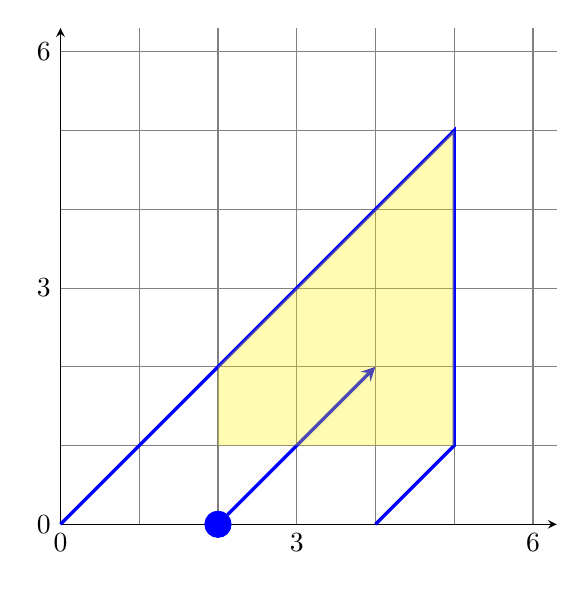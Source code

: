\begin{tikzpicture}[
arrow/.style={draw,->,>=stealth},
]

%grid
\draw[black!50] (0,0) grid (6.3,6.3);
\draw[arrow] (0,0) -- (6.3,0);
\path (0,0) -- (6,0) node[pos=0,below] {0} node[pos=.5,below] {3} node[pos=1,below] {6};
\draw[arrow] (0,0) -- (0,6.3);
\path (0,0) -- (0,6) node[pos=0,left] {0} node[pos=.5,left] {3} node[pos=1,left] {6};



\path[draw,blue,very thick]
(4,0) -- (5,1)
	--(5,5)
	--(0,0)
;
\node[draw,circle,fill=blue,blue] (dot) at (2,0) {};
\path[arrow,blue,very thick]
(dot) -- (4,2)
;

%area
\path[fill=yellow,opacity=.3]
(2,1) -- (5,1)
	-- (5,5)
	-- (2,2)
	-- cycle
;
\end{tikzpicture}
